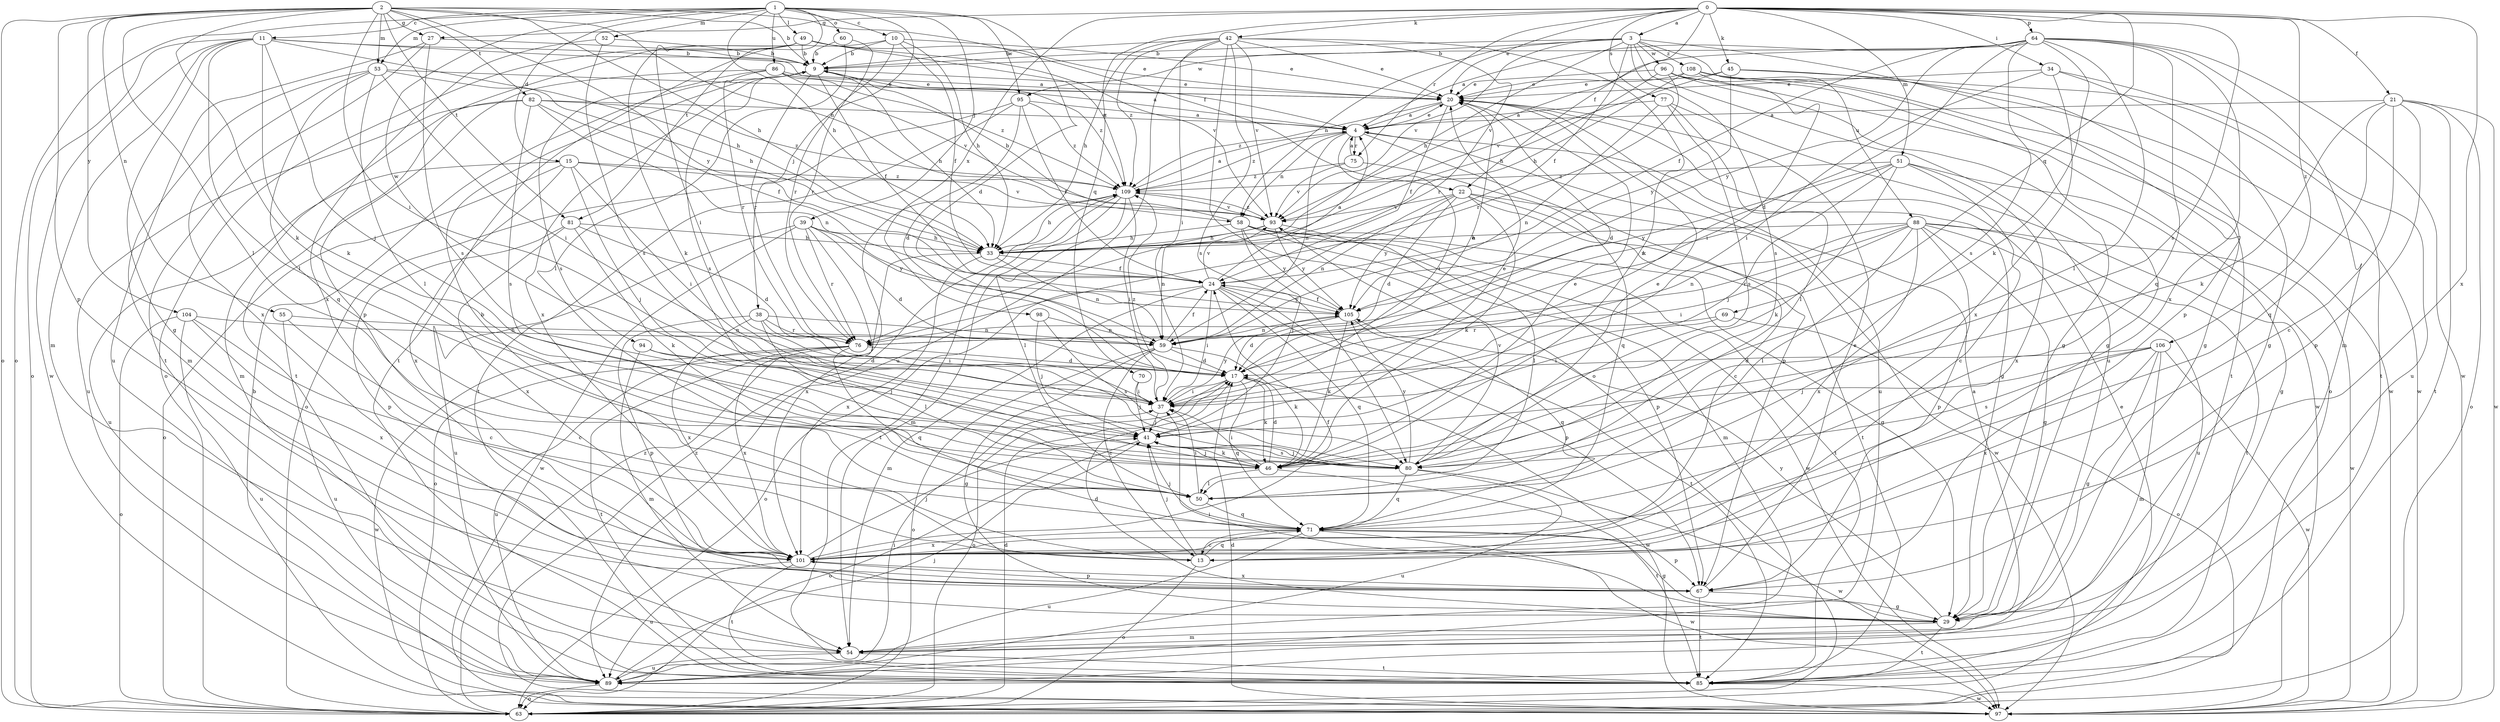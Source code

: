 strict digraph  {
0;
1;
2;
3;
4;
9;
10;
11;
13;
15;
17;
20;
21;
22;
24;
27;
29;
33;
34;
37;
38;
39;
41;
42;
45;
46;
49;
50;
51;
52;
53;
54;
55;
58;
59;
60;
63;
64;
67;
69;
70;
71;
75;
76;
77;
80;
81;
82;
85;
86;
88;
89;
93;
94;
95;
96;
97;
98;
101;
104;
105;
106;
108;
109;
0 -> 3  [label=a];
0 -> 20  [label=e];
0 -> 21  [label=f];
0 -> 22  [label=f];
0 -> 27  [label=g];
0 -> 34  [label=i];
0 -> 42  [label=k];
0 -> 45  [label=k];
0 -> 51  [label=m];
0 -> 64  [label=p];
0 -> 69  [label=q];
0 -> 70  [label=q];
0 -> 75  [label=r];
0 -> 77  [label=s];
0 -> 80  [label=s];
0 -> 98  [label=x];
0 -> 101  [label=x];
0 -> 106  [label=z];
1 -> 10  [label=c];
1 -> 11  [label=c];
1 -> 15  [label=d];
1 -> 17  [label=d];
1 -> 33  [label=h];
1 -> 38  [label=j];
1 -> 39  [label=j];
1 -> 49  [label=l];
1 -> 52  [label=m];
1 -> 53  [label=m];
1 -> 60  [label=o];
1 -> 63  [label=o];
1 -> 81  [label=t];
1 -> 86  [label=u];
1 -> 94  [label=w];
1 -> 95  [label=w];
2 -> 9  [label=b];
2 -> 22  [label=f];
2 -> 27  [label=g];
2 -> 33  [label=h];
2 -> 37  [label=i];
2 -> 46  [label=k];
2 -> 50  [label=l];
2 -> 53  [label=m];
2 -> 55  [label=n];
2 -> 58  [label=n];
2 -> 63  [label=o];
2 -> 67  [label=p];
2 -> 81  [label=t];
2 -> 82  [label=t];
2 -> 104  [label=y];
2 -> 105  [label=y];
3 -> 9  [label=b];
3 -> 24  [label=f];
3 -> 33  [label=h];
3 -> 58  [label=n];
3 -> 67  [label=p];
3 -> 80  [label=s];
3 -> 88  [label=u];
3 -> 89  [label=u];
3 -> 93  [label=v];
3 -> 95  [label=w];
3 -> 96  [label=w];
3 -> 108  [label=z];
4 -> 20  [label=e];
4 -> 29  [label=g];
4 -> 37  [label=i];
4 -> 58  [label=n];
4 -> 59  [label=n];
4 -> 67  [label=p];
4 -> 75  [label=r];
4 -> 109  [label=z];
9 -> 20  [label=e];
9 -> 24  [label=f];
9 -> 33  [label=h];
9 -> 76  [label=r];
9 -> 80  [label=s];
9 -> 101  [label=x];
9 -> 109  [label=z];
10 -> 9  [label=b];
10 -> 20  [label=e];
10 -> 24  [label=f];
10 -> 33  [label=h];
10 -> 76  [label=r];
10 -> 85  [label=t];
11 -> 4  [label=a];
11 -> 9  [label=b];
11 -> 29  [label=g];
11 -> 33  [label=h];
11 -> 41  [label=j];
11 -> 46  [label=k];
11 -> 50  [label=l];
11 -> 54  [label=m];
11 -> 63  [label=o];
11 -> 97  [label=w];
13 -> 9  [label=b];
13 -> 41  [label=j];
13 -> 63  [label=o];
13 -> 71  [label=q];
15 -> 37  [label=i];
15 -> 41  [label=j];
15 -> 63  [label=o];
15 -> 89  [label=u];
15 -> 93  [label=v];
15 -> 101  [label=x];
15 -> 109  [label=z];
17 -> 20  [label=e];
17 -> 37  [label=i];
17 -> 46  [label=k];
17 -> 63  [label=o];
17 -> 71  [label=q];
17 -> 97  [label=w];
20 -> 4  [label=a];
20 -> 17  [label=d];
20 -> 24  [label=f];
20 -> 89  [label=u];
20 -> 109  [label=z];
21 -> 4  [label=a];
21 -> 13  [label=c];
21 -> 46  [label=k];
21 -> 63  [label=o];
21 -> 67  [label=p];
21 -> 71  [label=q];
21 -> 85  [label=t];
21 -> 97  [label=w];
22 -> 13  [label=c];
22 -> 17  [label=d];
22 -> 46  [label=k];
22 -> 59  [label=n];
22 -> 85  [label=t];
22 -> 93  [label=v];
22 -> 97  [label=w];
22 -> 105  [label=y];
24 -> 4  [label=a];
24 -> 37  [label=i];
24 -> 54  [label=m];
24 -> 63  [label=o];
24 -> 67  [label=p];
24 -> 71  [label=q];
24 -> 85  [label=t];
24 -> 93  [label=v];
24 -> 105  [label=y];
27 -> 9  [label=b];
27 -> 80  [label=s];
27 -> 85  [label=t];
27 -> 89  [label=u];
29 -> 17  [label=d];
29 -> 37  [label=i];
29 -> 54  [label=m];
29 -> 85  [label=t];
29 -> 105  [label=y];
33 -> 24  [label=f];
33 -> 59  [label=n];
33 -> 63  [label=o];
33 -> 101  [label=x];
34 -> 20  [label=e];
34 -> 29  [label=g];
34 -> 37  [label=i];
34 -> 89  [label=u];
34 -> 101  [label=x];
37 -> 41  [label=j];
37 -> 105  [label=y];
37 -> 109  [label=z];
38 -> 37  [label=i];
38 -> 50  [label=l];
38 -> 59  [label=n];
38 -> 67  [label=p];
38 -> 76  [label=r];
38 -> 101  [label=x];
39 -> 17  [label=d];
39 -> 33  [label=h];
39 -> 76  [label=r];
39 -> 89  [label=u];
39 -> 97  [label=w];
39 -> 101  [label=x];
39 -> 105  [label=y];
41 -> 20  [label=e];
41 -> 46  [label=k];
41 -> 63  [label=o];
41 -> 80  [label=s];
42 -> 9  [label=b];
42 -> 20  [label=e];
42 -> 33  [label=h];
42 -> 37  [label=i];
42 -> 46  [label=k];
42 -> 63  [label=o];
42 -> 76  [label=r];
42 -> 80  [label=s];
42 -> 89  [label=u];
42 -> 93  [label=v];
42 -> 109  [label=z];
45 -> 20  [label=e];
45 -> 29  [label=g];
45 -> 85  [label=t];
45 -> 93  [label=v];
45 -> 105  [label=y];
46 -> 17  [label=d];
46 -> 20  [label=e];
46 -> 37  [label=i];
46 -> 41  [label=j];
46 -> 50  [label=l];
46 -> 85  [label=t];
49 -> 9  [label=b];
49 -> 20  [label=e];
49 -> 37  [label=i];
49 -> 46  [label=k];
49 -> 63  [label=o];
49 -> 67  [label=p];
49 -> 93  [label=v];
49 -> 109  [label=z];
50 -> 37  [label=i];
50 -> 71  [label=q];
51 -> 13  [label=c];
51 -> 29  [label=g];
51 -> 41  [label=j];
51 -> 46  [label=k];
51 -> 76  [label=r];
51 -> 101  [label=x];
51 -> 105  [label=y];
51 -> 109  [label=z];
52 -> 9  [label=b];
52 -> 80  [label=s];
52 -> 101  [label=x];
53 -> 20  [label=e];
53 -> 33  [label=h];
53 -> 37  [label=i];
53 -> 50  [label=l];
53 -> 54  [label=m];
53 -> 71  [label=q];
53 -> 101  [label=x];
54 -> 4  [label=a];
54 -> 85  [label=t];
54 -> 89  [label=u];
55 -> 13  [label=c];
55 -> 59  [label=n];
55 -> 89  [label=u];
58 -> 9  [label=b];
58 -> 29  [label=g];
58 -> 33  [label=h];
58 -> 41  [label=j];
58 -> 54  [label=m];
58 -> 67  [label=p];
58 -> 85  [label=t];
58 -> 97  [label=w];
58 -> 105  [label=y];
59 -> 13  [label=c];
59 -> 17  [label=d];
59 -> 24  [label=f];
59 -> 29  [label=g];
59 -> 46  [label=k];
59 -> 63  [label=o];
60 -> 9  [label=b];
60 -> 50  [label=l];
60 -> 76  [label=r];
63 -> 17  [label=d];
63 -> 20  [label=e];
63 -> 109  [label=z];
64 -> 4  [label=a];
64 -> 9  [label=b];
64 -> 17  [label=d];
64 -> 24  [label=f];
64 -> 46  [label=k];
64 -> 50  [label=l];
64 -> 54  [label=m];
64 -> 71  [label=q];
64 -> 80  [label=s];
64 -> 93  [label=v];
64 -> 97  [label=w];
64 -> 101  [label=x];
64 -> 105  [label=y];
67 -> 20  [label=e];
67 -> 29  [label=g];
67 -> 85  [label=t];
67 -> 101  [label=x];
69 -> 37  [label=i];
69 -> 63  [label=o];
69 -> 76  [label=r];
70 -> 37  [label=i];
70 -> 41  [label=j];
71 -> 13  [label=c];
71 -> 29  [label=g];
71 -> 41  [label=j];
71 -> 67  [label=p];
71 -> 89  [label=u];
71 -> 97  [label=w];
71 -> 101  [label=x];
75 -> 4  [label=a];
75 -> 71  [label=q];
75 -> 93  [label=v];
75 -> 109  [label=z];
76 -> 17  [label=d];
76 -> 71  [label=q];
76 -> 85  [label=t];
76 -> 89  [label=u];
76 -> 97  [label=w];
76 -> 101  [label=x];
77 -> 4  [label=a];
77 -> 50  [label=l];
77 -> 59  [label=n];
77 -> 80  [label=s];
77 -> 97  [label=w];
80 -> 20  [label=e];
80 -> 41  [label=j];
80 -> 71  [label=q];
80 -> 89  [label=u];
80 -> 93  [label=v];
80 -> 97  [label=w];
80 -> 105  [label=y];
81 -> 17  [label=d];
81 -> 33  [label=h];
81 -> 46  [label=k];
81 -> 67  [label=p];
81 -> 101  [label=x];
82 -> 4  [label=a];
82 -> 24  [label=f];
82 -> 54  [label=m];
82 -> 59  [label=n];
82 -> 80  [label=s];
82 -> 89  [label=u];
82 -> 109  [label=z];
85 -> 97  [label=w];
86 -> 4  [label=a];
86 -> 20  [label=e];
86 -> 76  [label=r];
86 -> 80  [label=s];
86 -> 85  [label=t];
86 -> 93  [label=v];
86 -> 109  [label=z];
88 -> 29  [label=g];
88 -> 33  [label=h];
88 -> 37  [label=i];
88 -> 50  [label=l];
88 -> 59  [label=n];
88 -> 67  [label=p];
88 -> 76  [label=r];
88 -> 85  [label=t];
88 -> 89  [label=u];
88 -> 97  [label=w];
88 -> 101  [label=x];
89 -> 37  [label=i];
89 -> 41  [label=j];
89 -> 63  [label=o];
93 -> 33  [label=h];
93 -> 50  [label=l];
93 -> 59  [label=n];
93 -> 105  [label=y];
93 -> 109  [label=z];
94 -> 17  [label=d];
94 -> 41  [label=j];
94 -> 54  [label=m];
95 -> 4  [label=a];
95 -> 17  [label=d];
95 -> 24  [label=f];
95 -> 63  [label=o];
95 -> 85  [label=t];
95 -> 109  [label=z];
96 -> 20  [label=e];
96 -> 29  [label=g];
96 -> 33  [label=h];
96 -> 63  [label=o];
96 -> 76  [label=r];
96 -> 97  [label=w];
97 -> 9  [label=b];
97 -> 17  [label=d];
97 -> 109  [label=z];
98 -> 41  [label=j];
98 -> 59  [label=n];
98 -> 80  [label=s];
101 -> 24  [label=f];
101 -> 41  [label=j];
101 -> 67  [label=p];
101 -> 85  [label=t];
101 -> 89  [label=u];
104 -> 13  [label=c];
104 -> 59  [label=n];
104 -> 63  [label=o];
104 -> 89  [label=u];
104 -> 101  [label=x];
105 -> 17  [label=d];
105 -> 24  [label=f];
105 -> 46  [label=k];
105 -> 59  [label=n];
105 -> 71  [label=q];
106 -> 17  [label=d];
106 -> 29  [label=g];
106 -> 41  [label=j];
106 -> 54  [label=m];
106 -> 80  [label=s];
106 -> 97  [label=w];
106 -> 101  [label=x];
108 -> 20  [label=e];
108 -> 29  [label=g];
108 -> 33  [label=h];
108 -> 37  [label=i];
108 -> 85  [label=t];
108 -> 97  [label=w];
109 -> 4  [label=a];
109 -> 33  [label=h];
109 -> 37  [label=i];
109 -> 50  [label=l];
109 -> 54  [label=m];
109 -> 85  [label=t];
109 -> 93  [label=v];
}
